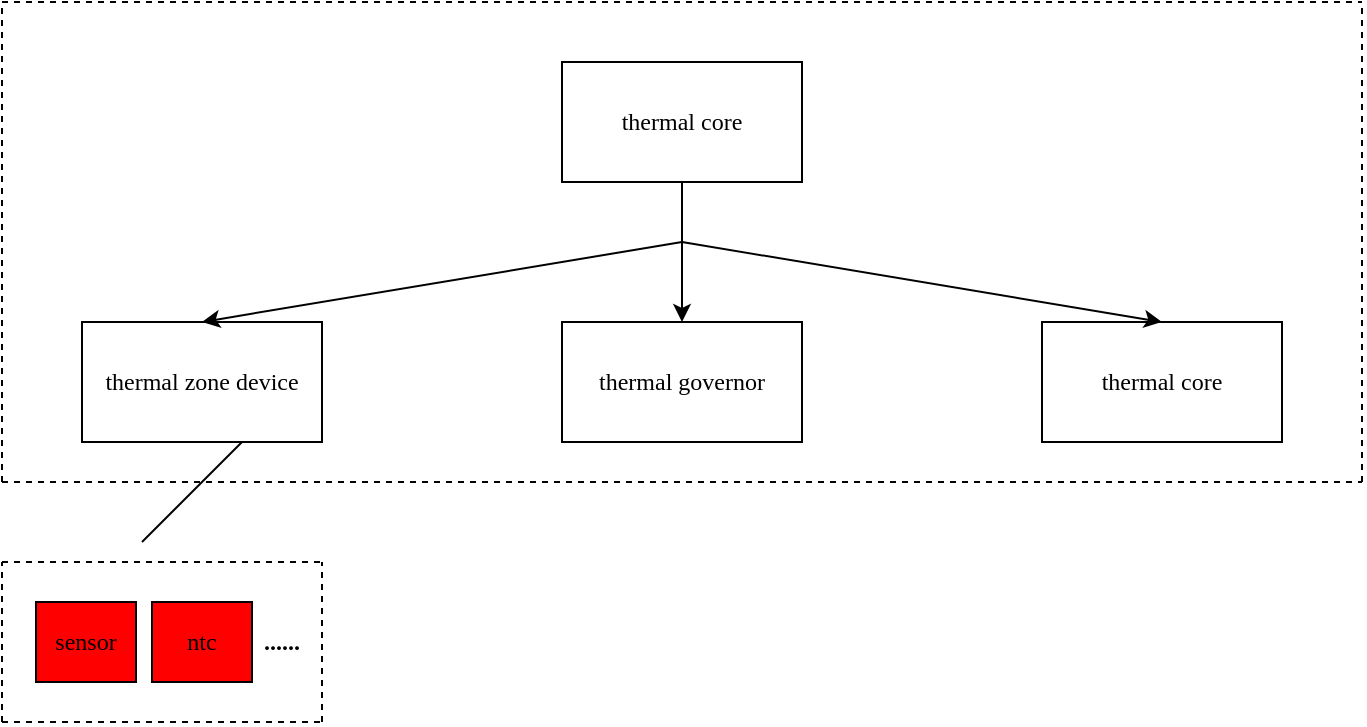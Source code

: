 <mxfile version="24.8.1">
  <diagram name="第 1 页" id="JpKMsO1lSTSvFhZ_q1Vj">
    <mxGraphModel dx="989" dy="520" grid="1" gridSize="10" guides="1" tooltips="1" connect="1" arrows="1" fold="1" page="1" pageScale="1" pageWidth="827" pageHeight="1169" math="0" shadow="0">
      <root>
        <mxCell id="0" />
        <mxCell id="1" parent="0" />
        <mxCell id="5k1g2GwFXr-7lkfAhNHs-1" value="&lt;p&gt;&lt;font face=&quot;Georgia&quot;&gt;thermal core&lt;/font&gt;&lt;/p&gt;" style="rounded=0;whiteSpace=wrap;html=1;" vertex="1" parent="1">
          <mxGeometry x="320" y="150" width="120" height="60" as="geometry" />
        </mxCell>
        <mxCell id="5k1g2GwFXr-7lkfAhNHs-3" value="" style="endArrow=classic;html=1;rounded=0;exitX=0.5;exitY=1;exitDx=0;exitDy=0;" edge="1" parent="1" source="5k1g2GwFXr-7lkfAhNHs-1">
          <mxGeometry width="50" height="50" relative="1" as="geometry">
            <mxPoint x="390" y="410" as="sourcePoint" />
            <mxPoint x="380" y="280" as="targetPoint" />
          </mxGeometry>
        </mxCell>
        <mxCell id="5k1g2GwFXr-7lkfAhNHs-4" value="&lt;font face=&quot;Georgia&quot;&gt;thermal zone device&lt;/font&gt;" style="rounded=0;whiteSpace=wrap;html=1;" vertex="1" parent="1">
          <mxGeometry x="80" y="280" width="120" height="60" as="geometry" />
        </mxCell>
        <mxCell id="5k1g2GwFXr-7lkfAhNHs-5" value="&lt;p&gt;&lt;font face=&quot;Georgia&quot;&gt;thermal governor&lt;br&gt;&lt;/font&gt;&lt;/p&gt;" style="rounded=0;whiteSpace=wrap;html=1;" vertex="1" parent="1">
          <mxGeometry x="320" y="280" width="120" height="60" as="geometry" />
        </mxCell>
        <mxCell id="5k1g2GwFXr-7lkfAhNHs-6" value="&lt;div&gt;&lt;font face=&quot;Georgia&quot;&gt;thermal core&lt;/font&gt;&lt;/div&gt;" style="rounded=0;whiteSpace=wrap;html=1;" vertex="1" parent="1">
          <mxGeometry x="560" y="280" width="120" height="60" as="geometry" />
        </mxCell>
        <mxCell id="5k1g2GwFXr-7lkfAhNHs-7" value="" style="endArrow=classic;html=1;rounded=0;entryX=0.5;entryY=0;entryDx=0;entryDy=0;" edge="1" parent="1" target="5k1g2GwFXr-7lkfAhNHs-4">
          <mxGeometry width="50" height="50" relative="1" as="geometry">
            <mxPoint x="380" y="240" as="sourcePoint" />
            <mxPoint x="148.04" y="191.02" as="targetPoint" />
          </mxGeometry>
        </mxCell>
        <mxCell id="5k1g2GwFXr-7lkfAhNHs-8" value="" style="endArrow=classic;html=1;rounded=0;entryX=0.5;entryY=0;entryDx=0;entryDy=0;" edge="1" parent="1" target="5k1g2GwFXr-7lkfAhNHs-6">
          <mxGeometry width="50" height="50" relative="1" as="geometry">
            <mxPoint x="380" y="240" as="sourcePoint" />
            <mxPoint x="150" y="290" as="targetPoint" />
          </mxGeometry>
        </mxCell>
        <mxCell id="5k1g2GwFXr-7lkfAhNHs-9" value="" style="endArrow=none;dashed=1;html=1;rounded=0;" edge="1" parent="1">
          <mxGeometry width="50" height="50" relative="1" as="geometry">
            <mxPoint x="40" y="360" as="sourcePoint" />
            <mxPoint x="720" y="360" as="targetPoint" />
          </mxGeometry>
        </mxCell>
        <mxCell id="5k1g2GwFXr-7lkfAhNHs-11" value="" style="endArrow=none;dashed=1;html=1;rounded=0;" edge="1" parent="1">
          <mxGeometry width="50" height="50" relative="1" as="geometry">
            <mxPoint x="40" y="360" as="sourcePoint" />
            <mxPoint x="40" y="120" as="targetPoint" />
          </mxGeometry>
        </mxCell>
        <mxCell id="5k1g2GwFXr-7lkfAhNHs-12" value="" style="endArrow=none;dashed=1;html=1;rounded=0;" edge="1" parent="1">
          <mxGeometry width="50" height="50" relative="1" as="geometry">
            <mxPoint x="40" y="120" as="sourcePoint" />
            <mxPoint x="720" y="120" as="targetPoint" />
          </mxGeometry>
        </mxCell>
        <mxCell id="5k1g2GwFXr-7lkfAhNHs-13" value="" style="endArrow=none;dashed=1;html=1;rounded=0;" edge="1" parent="1">
          <mxGeometry width="50" height="50" relative="1" as="geometry">
            <mxPoint x="720" y="360" as="sourcePoint" />
            <mxPoint x="720" y="120" as="targetPoint" />
          </mxGeometry>
        </mxCell>
        <mxCell id="5k1g2GwFXr-7lkfAhNHs-14" value="&lt;font face=&quot;Georgia&quot;&gt;sensor&lt;/font&gt;" style="rounded=0;whiteSpace=wrap;html=1;fillColor=#FF0000;" vertex="1" parent="1">
          <mxGeometry x="57" y="420" width="50" height="40" as="geometry" />
        </mxCell>
        <mxCell id="5k1g2GwFXr-7lkfAhNHs-15" value="&lt;font face=&quot;Georgia&quot;&gt;ntc&lt;/font&gt;" style="rounded=0;whiteSpace=wrap;html=1;fillColor=#FF0000;" vertex="1" parent="1">
          <mxGeometry x="115" y="420" width="50" height="40" as="geometry" />
        </mxCell>
        <mxCell id="5k1g2GwFXr-7lkfAhNHs-16" value="" style="endArrow=none;html=1;rounded=0;" edge="1" parent="1">
          <mxGeometry width="50" height="50" relative="1" as="geometry">
            <mxPoint x="110" y="390" as="sourcePoint" />
            <mxPoint x="160" y="340" as="targetPoint" />
          </mxGeometry>
        </mxCell>
        <mxCell id="5k1g2GwFXr-7lkfAhNHs-17" value="" style="endArrow=none;dashed=1;html=1;rounded=0;" edge="1" parent="1">
          <mxGeometry width="50" height="50" relative="1" as="geometry">
            <mxPoint x="40" y="400" as="sourcePoint" />
            <mxPoint x="200" y="400" as="targetPoint" />
          </mxGeometry>
        </mxCell>
        <mxCell id="5k1g2GwFXr-7lkfAhNHs-18" value="" style="endArrow=none;dashed=1;html=1;rounded=0;" edge="1" parent="1">
          <mxGeometry width="50" height="50" relative="1" as="geometry">
            <mxPoint x="40" y="480" as="sourcePoint" />
            <mxPoint x="200" y="480" as="targetPoint" />
          </mxGeometry>
        </mxCell>
        <mxCell id="5k1g2GwFXr-7lkfAhNHs-19" value="" style="endArrow=none;dashed=1;html=1;rounded=0;" edge="1" parent="1">
          <mxGeometry width="50" height="50" relative="1" as="geometry">
            <mxPoint x="40" y="480" as="sourcePoint" />
            <mxPoint x="40" y="400" as="targetPoint" />
          </mxGeometry>
        </mxCell>
        <mxCell id="5k1g2GwFXr-7lkfAhNHs-20" value="" style="endArrow=none;dashed=1;html=1;rounded=0;" edge="1" parent="1">
          <mxGeometry width="50" height="50" relative="1" as="geometry">
            <mxPoint x="200" y="480" as="sourcePoint" />
            <mxPoint x="200" y="400" as="targetPoint" />
          </mxGeometry>
        </mxCell>
        <mxCell id="5k1g2GwFXr-7lkfAhNHs-22" value="&lt;font face=&quot;Georgia&quot;&gt;&lt;b&gt;......&lt;/b&gt;&lt;/font&gt;" style="text;strokeColor=none;align=center;fillColor=none;html=1;verticalAlign=middle;whiteSpace=wrap;rounded=0;" vertex="1" parent="1">
          <mxGeometry x="160" y="405" width="40" height="70" as="geometry" />
        </mxCell>
      </root>
    </mxGraphModel>
  </diagram>
</mxfile>

